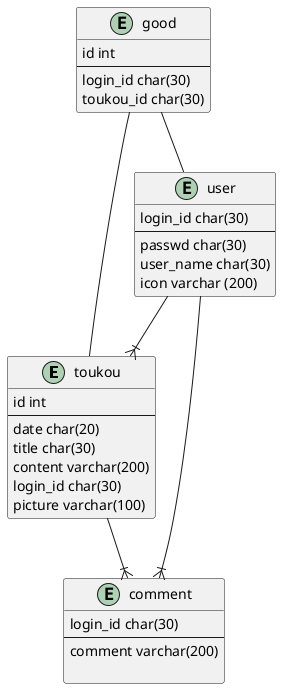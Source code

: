 @startuml er

entity "toukou"{
    id int
    --
    date char(20)
    title char(30)
    content varchar(200)
    login_id char(30)
    picture varchar(100)
}

entity "user"{
    login_id char(30)
    --
    passwd char(30)
    user_name char(30)
    icon varchar (200)
}

entity "good"{
    id int
    --
    login_id char(30)
    toukou_id char(30)
}

entity "comment"{
    login_id char(30)
    --
    comment varchar(200)

}
user --|{ toukou
good -- user
good -- toukou
user --|{ comment
toukou --|{ comment
@enduml